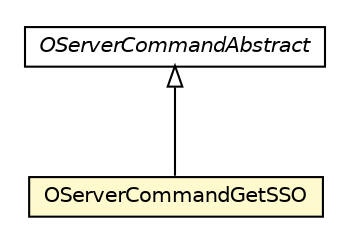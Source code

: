 #!/usr/local/bin/dot
#
# Class diagram 
# Generated by UMLGraph version R5_6-24-gf6e263 (http://www.umlgraph.org/)
#

digraph G {
	edge [fontname="Helvetica",fontsize=10,labelfontname="Helvetica",labelfontsize=10];
	node [fontname="Helvetica",fontsize=10,shape=plaintext];
	nodesep=0.25;
	ranksep=0.5;
	// com.orientechnologies.orient.server.network.protocol.http.command.get.OServerCommandGetSSO
	c6844673 [label=<<table title="com.orientechnologies.orient.server.network.protocol.http.command.get.OServerCommandGetSSO" border="0" cellborder="1" cellspacing="0" cellpadding="2" port="p" bgcolor="lemonChiffon" href="./OServerCommandGetSSO.html">
		<tr><td><table border="0" cellspacing="0" cellpadding="1">
<tr><td align="center" balign="center"> OServerCommandGetSSO </td></tr>
		</table></td></tr>
		</table>>, URL="./OServerCommandGetSSO.html", fontname="Helvetica", fontcolor="black", fontsize=10.0];
	// com.orientechnologies.orient.server.network.protocol.http.command.OServerCommandAbstract
	c6844680 [label=<<table title="com.orientechnologies.orient.server.network.protocol.http.command.OServerCommandAbstract" border="0" cellborder="1" cellspacing="0" cellpadding="2" port="p" href="../OServerCommandAbstract.html">
		<tr><td><table border="0" cellspacing="0" cellpadding="1">
<tr><td align="center" balign="center"><font face="Helvetica-Oblique"> OServerCommandAbstract </font></td></tr>
		</table></td></tr>
		</table>>, URL="../OServerCommandAbstract.html", fontname="Helvetica", fontcolor="black", fontsize=10.0];
	//com.orientechnologies.orient.server.network.protocol.http.command.get.OServerCommandGetSSO extends com.orientechnologies.orient.server.network.protocol.http.command.OServerCommandAbstract
	c6844680:p -> c6844673:p [dir=back,arrowtail=empty];
}

